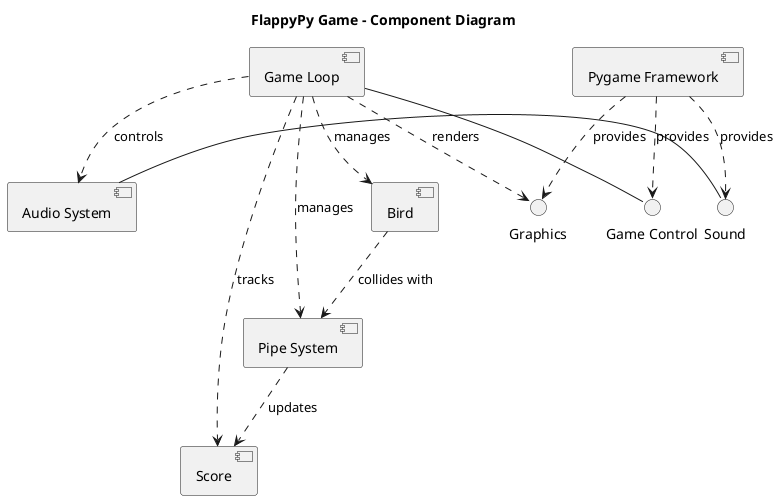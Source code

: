 @startuml
title FlappyPy Game - Component Diagram

' External Framework
[Pygame Framework] as pygame

' Core Components
[Game Loop] as gameloop
[Bird] as bird
[Pipe System] as pipes
[Score] as score
[Audio System] as audio

' Simple Interfaces
interface "Game Control" as control
interface "Graphics" as graphics
interface "Sound" as sound

' Core Relationships
gameloop - control
gameloop ..> bird : manages
gameloop ..> pipes : manages
gameloop ..> score : tracks
gameloop ..> audio : controls

' Component Interactions
bird ..> pipes : collides with
pipes ..> score : updates

' System Interfaces
gameloop ..> graphics : renders
audio - sound

' External Dependencies
pygame ..> control : provides
pygame ..> graphics : provides
pygame ..> sound : provides

@enduml
